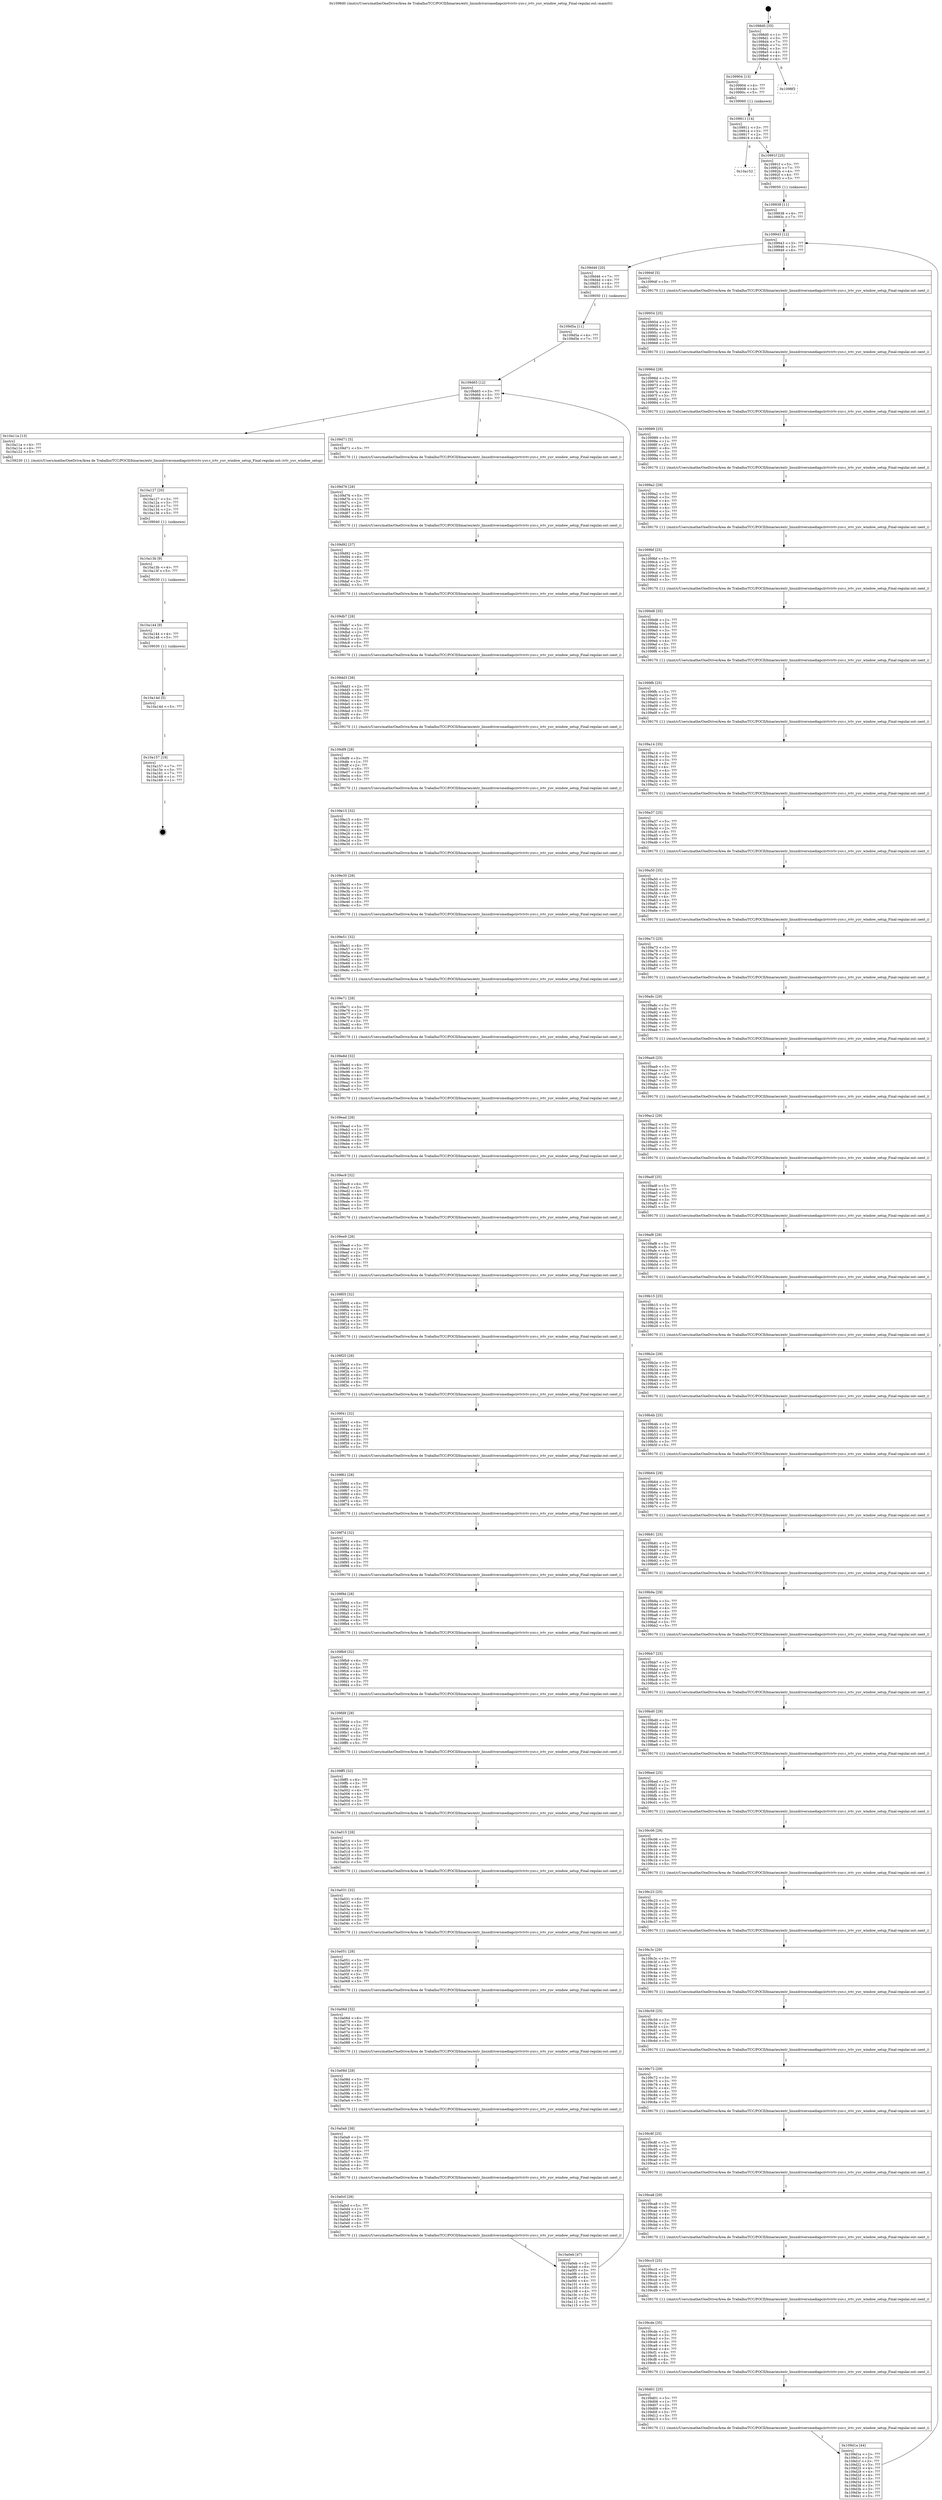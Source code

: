 digraph "0x1098d0" {
  label = "0x1098d0 (/mnt/c/Users/mathe/OneDrive/Área de Trabalho/TCC/POCII/binaries/extr_linuxdriversmediapciivtvivtv-yuv.c_ivtv_yuv_window_setup_Final-regular.out::main(0))"
  labelloc = "t"
  node[shape=record]

  Entry [label="",width=0.3,height=0.3,shape=circle,fillcolor=black,style=filled]
  "0x1098d0" [label="{
     0x1098d0 [35]\l
     | [instrs]\l
     &nbsp;&nbsp;0x1098d0 \<+1\>: ???\l
     &nbsp;&nbsp;0x1098d1 \<+3\>: ???\l
     &nbsp;&nbsp;0x1098d4 \<+7\>: ???\l
     &nbsp;&nbsp;0x1098db \<+7\>: ???\l
     &nbsp;&nbsp;0x1098e2 \<+3\>: ???\l
     &nbsp;&nbsp;0x1098e5 \<+4\>: ???\l
     &nbsp;&nbsp;0x1098e9 \<+4\>: ???\l
     &nbsp;&nbsp;0x1098ed \<+6\>: ???\l
  }"]
  "0x109904" [label="{
     0x109904 [13]\l
     | [instrs]\l
     &nbsp;&nbsp;0x109904 \<+4\>: ???\l
     &nbsp;&nbsp;0x109908 \<+4\>: ???\l
     &nbsp;&nbsp;0x10990c \<+5\>: ???\l
     | [calls]\l
     &nbsp;&nbsp;0x109060 \{1\} (unknown)\l
  }"]
  "0x1098f3" [label="{
     0x1098f3\l
  }", style=dashed]
  "0x109911" [label="{
     0x109911 [14]\l
     | [instrs]\l
     &nbsp;&nbsp;0x109911 \<+3\>: ???\l
     &nbsp;&nbsp;0x109914 \<+3\>: ???\l
     &nbsp;&nbsp;0x109917 \<+2\>: ???\l
     &nbsp;&nbsp;0x109919 \<+6\>: ???\l
  }"]
  "0x10a152" [label="{
     0x10a152\l
  }", style=dashed]
  "0x10991f" [label="{
     0x10991f [25]\l
     | [instrs]\l
     &nbsp;&nbsp;0x10991f \<+5\>: ???\l
     &nbsp;&nbsp;0x109924 \<+7\>: ???\l
     &nbsp;&nbsp;0x10992b \<+4\>: ???\l
     &nbsp;&nbsp;0x10992f \<+4\>: ???\l
     &nbsp;&nbsp;0x109933 \<+5\>: ???\l
     | [calls]\l
     &nbsp;&nbsp;0x109050 \{1\} (unknown)\l
  }"]
  Exit [label="",width=0.3,height=0.3,shape=circle,fillcolor=black,style=filled,peripheries=2]
  "0x109943" [label="{
     0x109943 [12]\l
     | [instrs]\l
     &nbsp;&nbsp;0x109943 \<+3\>: ???\l
     &nbsp;&nbsp;0x109946 \<+3\>: ???\l
     &nbsp;&nbsp;0x109949 \<+6\>: ???\l
  }"]
  "0x109d46" [label="{
     0x109d46 [20]\l
     | [instrs]\l
     &nbsp;&nbsp;0x109d46 \<+7\>: ???\l
     &nbsp;&nbsp;0x109d4d \<+4\>: ???\l
     &nbsp;&nbsp;0x109d51 \<+4\>: ???\l
     &nbsp;&nbsp;0x109d55 \<+5\>: ???\l
     | [calls]\l
     &nbsp;&nbsp;0x109050 \{1\} (unknown)\l
  }"]
  "0x10994f" [label="{
     0x10994f [5]\l
     | [instrs]\l
     &nbsp;&nbsp;0x10994f \<+5\>: ???\l
     | [calls]\l
     &nbsp;&nbsp;0x109170 \{1\} (/mnt/c/Users/mathe/OneDrive/Área de Trabalho/TCC/POCII/binaries/extr_linuxdriversmediapciivtvivtv-yuv.c_ivtv_yuv_window_setup_Final-regular.out::next_i)\l
  }"]
  "0x109954" [label="{
     0x109954 [25]\l
     | [instrs]\l
     &nbsp;&nbsp;0x109954 \<+5\>: ???\l
     &nbsp;&nbsp;0x109959 \<+1\>: ???\l
     &nbsp;&nbsp;0x10995a \<+2\>: ???\l
     &nbsp;&nbsp;0x10995c \<+6\>: ???\l
     &nbsp;&nbsp;0x109962 \<+3\>: ???\l
     &nbsp;&nbsp;0x109965 \<+3\>: ???\l
     &nbsp;&nbsp;0x109968 \<+5\>: ???\l
     | [calls]\l
     &nbsp;&nbsp;0x109170 \{1\} (/mnt/c/Users/mathe/OneDrive/Área de Trabalho/TCC/POCII/binaries/extr_linuxdriversmediapciivtvivtv-yuv.c_ivtv_yuv_window_setup_Final-regular.out::next_i)\l
  }"]
  "0x10996d" [label="{
     0x10996d [28]\l
     | [instrs]\l
     &nbsp;&nbsp;0x10996d \<+3\>: ???\l
     &nbsp;&nbsp;0x109970 \<+3\>: ???\l
     &nbsp;&nbsp;0x109973 \<+4\>: ???\l
     &nbsp;&nbsp;0x109977 \<+4\>: ???\l
     &nbsp;&nbsp;0x10997b \<+4\>: ???\l
     &nbsp;&nbsp;0x10997f \<+3\>: ???\l
     &nbsp;&nbsp;0x109982 \<+2\>: ???\l
     &nbsp;&nbsp;0x109984 \<+5\>: ???\l
     | [calls]\l
     &nbsp;&nbsp;0x109170 \{1\} (/mnt/c/Users/mathe/OneDrive/Área de Trabalho/TCC/POCII/binaries/extr_linuxdriversmediapciivtvivtv-yuv.c_ivtv_yuv_window_setup_Final-regular.out::next_i)\l
  }"]
  "0x109989" [label="{
     0x109989 [25]\l
     | [instrs]\l
     &nbsp;&nbsp;0x109989 \<+5\>: ???\l
     &nbsp;&nbsp;0x10998e \<+1\>: ???\l
     &nbsp;&nbsp;0x10998f \<+2\>: ???\l
     &nbsp;&nbsp;0x109991 \<+6\>: ???\l
     &nbsp;&nbsp;0x109997 \<+3\>: ???\l
     &nbsp;&nbsp;0x10999a \<+3\>: ???\l
     &nbsp;&nbsp;0x10999d \<+5\>: ???\l
     | [calls]\l
     &nbsp;&nbsp;0x109170 \{1\} (/mnt/c/Users/mathe/OneDrive/Área de Trabalho/TCC/POCII/binaries/extr_linuxdriversmediapciivtvivtv-yuv.c_ivtv_yuv_window_setup_Final-regular.out::next_i)\l
  }"]
  "0x1099a2" [label="{
     0x1099a2 [29]\l
     | [instrs]\l
     &nbsp;&nbsp;0x1099a2 \<+3\>: ???\l
     &nbsp;&nbsp;0x1099a5 \<+3\>: ???\l
     &nbsp;&nbsp;0x1099a8 \<+4\>: ???\l
     &nbsp;&nbsp;0x1099ac \<+4\>: ???\l
     &nbsp;&nbsp;0x1099b0 \<+4\>: ???\l
     &nbsp;&nbsp;0x1099b4 \<+3\>: ???\l
     &nbsp;&nbsp;0x1099b7 \<+3\>: ???\l
     &nbsp;&nbsp;0x1099ba \<+5\>: ???\l
     | [calls]\l
     &nbsp;&nbsp;0x109170 \{1\} (/mnt/c/Users/mathe/OneDrive/Área de Trabalho/TCC/POCII/binaries/extr_linuxdriversmediapciivtvivtv-yuv.c_ivtv_yuv_window_setup_Final-regular.out::next_i)\l
  }"]
  "0x1099bf" [label="{
     0x1099bf [25]\l
     | [instrs]\l
     &nbsp;&nbsp;0x1099bf \<+5\>: ???\l
     &nbsp;&nbsp;0x1099c4 \<+1\>: ???\l
     &nbsp;&nbsp;0x1099c5 \<+2\>: ???\l
     &nbsp;&nbsp;0x1099c7 \<+6\>: ???\l
     &nbsp;&nbsp;0x1099cd \<+3\>: ???\l
     &nbsp;&nbsp;0x1099d0 \<+3\>: ???\l
     &nbsp;&nbsp;0x1099d3 \<+5\>: ???\l
     | [calls]\l
     &nbsp;&nbsp;0x109170 \{1\} (/mnt/c/Users/mathe/OneDrive/Área de Trabalho/TCC/POCII/binaries/extr_linuxdriversmediapciivtvivtv-yuv.c_ivtv_yuv_window_setup_Final-regular.out::next_i)\l
  }"]
  "0x1099d8" [label="{
     0x1099d8 [35]\l
     | [instrs]\l
     &nbsp;&nbsp;0x1099d8 \<+2\>: ???\l
     &nbsp;&nbsp;0x1099da \<+3\>: ???\l
     &nbsp;&nbsp;0x1099dd \<+3\>: ???\l
     &nbsp;&nbsp;0x1099e0 \<+3\>: ???\l
     &nbsp;&nbsp;0x1099e3 \<+4\>: ???\l
     &nbsp;&nbsp;0x1099e7 \<+4\>: ???\l
     &nbsp;&nbsp;0x1099eb \<+4\>: ???\l
     &nbsp;&nbsp;0x1099ef \<+3\>: ???\l
     &nbsp;&nbsp;0x1099f2 \<+4\>: ???\l
     &nbsp;&nbsp;0x1099f6 \<+5\>: ???\l
     | [calls]\l
     &nbsp;&nbsp;0x109170 \{1\} (/mnt/c/Users/mathe/OneDrive/Área de Trabalho/TCC/POCII/binaries/extr_linuxdriversmediapciivtvivtv-yuv.c_ivtv_yuv_window_setup_Final-regular.out::next_i)\l
  }"]
  "0x1099fb" [label="{
     0x1099fb [25]\l
     | [instrs]\l
     &nbsp;&nbsp;0x1099fb \<+5\>: ???\l
     &nbsp;&nbsp;0x109a00 \<+1\>: ???\l
     &nbsp;&nbsp;0x109a01 \<+2\>: ???\l
     &nbsp;&nbsp;0x109a03 \<+6\>: ???\l
     &nbsp;&nbsp;0x109a09 \<+3\>: ???\l
     &nbsp;&nbsp;0x109a0c \<+3\>: ???\l
     &nbsp;&nbsp;0x109a0f \<+5\>: ???\l
     | [calls]\l
     &nbsp;&nbsp;0x109170 \{1\} (/mnt/c/Users/mathe/OneDrive/Área de Trabalho/TCC/POCII/binaries/extr_linuxdriversmediapciivtvivtv-yuv.c_ivtv_yuv_window_setup_Final-regular.out::next_i)\l
  }"]
  "0x109a14" [label="{
     0x109a14 [35]\l
     | [instrs]\l
     &nbsp;&nbsp;0x109a14 \<+2\>: ???\l
     &nbsp;&nbsp;0x109a16 \<+3\>: ???\l
     &nbsp;&nbsp;0x109a19 \<+3\>: ???\l
     &nbsp;&nbsp;0x109a1c \<+3\>: ???\l
     &nbsp;&nbsp;0x109a1f \<+4\>: ???\l
     &nbsp;&nbsp;0x109a23 \<+4\>: ???\l
     &nbsp;&nbsp;0x109a27 \<+4\>: ???\l
     &nbsp;&nbsp;0x109a2b \<+3\>: ???\l
     &nbsp;&nbsp;0x109a2e \<+4\>: ???\l
     &nbsp;&nbsp;0x109a32 \<+5\>: ???\l
     | [calls]\l
     &nbsp;&nbsp;0x109170 \{1\} (/mnt/c/Users/mathe/OneDrive/Área de Trabalho/TCC/POCII/binaries/extr_linuxdriversmediapciivtvivtv-yuv.c_ivtv_yuv_window_setup_Final-regular.out::next_i)\l
  }"]
  "0x109a37" [label="{
     0x109a37 [25]\l
     | [instrs]\l
     &nbsp;&nbsp;0x109a37 \<+5\>: ???\l
     &nbsp;&nbsp;0x109a3c \<+1\>: ???\l
     &nbsp;&nbsp;0x109a3d \<+2\>: ???\l
     &nbsp;&nbsp;0x109a3f \<+6\>: ???\l
     &nbsp;&nbsp;0x109a45 \<+3\>: ???\l
     &nbsp;&nbsp;0x109a48 \<+3\>: ???\l
     &nbsp;&nbsp;0x109a4b \<+5\>: ???\l
     | [calls]\l
     &nbsp;&nbsp;0x109170 \{1\} (/mnt/c/Users/mathe/OneDrive/Área de Trabalho/TCC/POCII/binaries/extr_linuxdriversmediapciivtvivtv-yuv.c_ivtv_yuv_window_setup_Final-regular.out::next_i)\l
  }"]
  "0x109a50" [label="{
     0x109a50 [35]\l
     | [instrs]\l
     &nbsp;&nbsp;0x109a50 \<+2\>: ???\l
     &nbsp;&nbsp;0x109a52 \<+3\>: ???\l
     &nbsp;&nbsp;0x109a55 \<+3\>: ???\l
     &nbsp;&nbsp;0x109a58 \<+3\>: ???\l
     &nbsp;&nbsp;0x109a5b \<+4\>: ???\l
     &nbsp;&nbsp;0x109a5f \<+4\>: ???\l
     &nbsp;&nbsp;0x109a63 \<+4\>: ???\l
     &nbsp;&nbsp;0x109a67 \<+3\>: ???\l
     &nbsp;&nbsp;0x109a6a \<+4\>: ???\l
     &nbsp;&nbsp;0x109a6e \<+5\>: ???\l
     | [calls]\l
     &nbsp;&nbsp;0x109170 \{1\} (/mnt/c/Users/mathe/OneDrive/Área de Trabalho/TCC/POCII/binaries/extr_linuxdriversmediapciivtvivtv-yuv.c_ivtv_yuv_window_setup_Final-regular.out::next_i)\l
  }"]
  "0x109a73" [label="{
     0x109a73 [25]\l
     | [instrs]\l
     &nbsp;&nbsp;0x109a73 \<+5\>: ???\l
     &nbsp;&nbsp;0x109a78 \<+1\>: ???\l
     &nbsp;&nbsp;0x109a79 \<+2\>: ???\l
     &nbsp;&nbsp;0x109a7b \<+6\>: ???\l
     &nbsp;&nbsp;0x109a81 \<+3\>: ???\l
     &nbsp;&nbsp;0x109a84 \<+3\>: ???\l
     &nbsp;&nbsp;0x109a87 \<+5\>: ???\l
     | [calls]\l
     &nbsp;&nbsp;0x109170 \{1\} (/mnt/c/Users/mathe/OneDrive/Área de Trabalho/TCC/POCII/binaries/extr_linuxdriversmediapciivtvivtv-yuv.c_ivtv_yuv_window_setup_Final-regular.out::next_i)\l
  }"]
  "0x109a8c" [label="{
     0x109a8c [29]\l
     | [instrs]\l
     &nbsp;&nbsp;0x109a8c \<+3\>: ???\l
     &nbsp;&nbsp;0x109a8f \<+3\>: ???\l
     &nbsp;&nbsp;0x109a92 \<+4\>: ???\l
     &nbsp;&nbsp;0x109a96 \<+4\>: ???\l
     &nbsp;&nbsp;0x109a9a \<+4\>: ???\l
     &nbsp;&nbsp;0x109a9e \<+3\>: ???\l
     &nbsp;&nbsp;0x109aa1 \<+3\>: ???\l
     &nbsp;&nbsp;0x109aa4 \<+5\>: ???\l
     | [calls]\l
     &nbsp;&nbsp;0x109170 \{1\} (/mnt/c/Users/mathe/OneDrive/Área de Trabalho/TCC/POCII/binaries/extr_linuxdriversmediapciivtvivtv-yuv.c_ivtv_yuv_window_setup_Final-regular.out::next_i)\l
  }"]
  "0x109aa9" [label="{
     0x109aa9 [25]\l
     | [instrs]\l
     &nbsp;&nbsp;0x109aa9 \<+5\>: ???\l
     &nbsp;&nbsp;0x109aae \<+1\>: ???\l
     &nbsp;&nbsp;0x109aaf \<+2\>: ???\l
     &nbsp;&nbsp;0x109ab1 \<+6\>: ???\l
     &nbsp;&nbsp;0x109ab7 \<+3\>: ???\l
     &nbsp;&nbsp;0x109aba \<+3\>: ???\l
     &nbsp;&nbsp;0x109abd \<+5\>: ???\l
     | [calls]\l
     &nbsp;&nbsp;0x109170 \{1\} (/mnt/c/Users/mathe/OneDrive/Área de Trabalho/TCC/POCII/binaries/extr_linuxdriversmediapciivtvivtv-yuv.c_ivtv_yuv_window_setup_Final-regular.out::next_i)\l
  }"]
  "0x109ac2" [label="{
     0x109ac2 [29]\l
     | [instrs]\l
     &nbsp;&nbsp;0x109ac2 \<+3\>: ???\l
     &nbsp;&nbsp;0x109ac5 \<+3\>: ???\l
     &nbsp;&nbsp;0x109ac8 \<+4\>: ???\l
     &nbsp;&nbsp;0x109acc \<+4\>: ???\l
     &nbsp;&nbsp;0x109ad0 \<+4\>: ???\l
     &nbsp;&nbsp;0x109ad4 \<+3\>: ???\l
     &nbsp;&nbsp;0x109ad7 \<+3\>: ???\l
     &nbsp;&nbsp;0x109ada \<+5\>: ???\l
     | [calls]\l
     &nbsp;&nbsp;0x109170 \{1\} (/mnt/c/Users/mathe/OneDrive/Área de Trabalho/TCC/POCII/binaries/extr_linuxdriversmediapciivtvivtv-yuv.c_ivtv_yuv_window_setup_Final-regular.out::next_i)\l
  }"]
  "0x109adf" [label="{
     0x109adf [25]\l
     | [instrs]\l
     &nbsp;&nbsp;0x109adf \<+5\>: ???\l
     &nbsp;&nbsp;0x109ae4 \<+1\>: ???\l
     &nbsp;&nbsp;0x109ae5 \<+2\>: ???\l
     &nbsp;&nbsp;0x109ae7 \<+6\>: ???\l
     &nbsp;&nbsp;0x109aed \<+3\>: ???\l
     &nbsp;&nbsp;0x109af0 \<+3\>: ???\l
     &nbsp;&nbsp;0x109af3 \<+5\>: ???\l
     | [calls]\l
     &nbsp;&nbsp;0x109170 \{1\} (/mnt/c/Users/mathe/OneDrive/Área de Trabalho/TCC/POCII/binaries/extr_linuxdriversmediapciivtvivtv-yuv.c_ivtv_yuv_window_setup_Final-regular.out::next_i)\l
  }"]
  "0x109af8" [label="{
     0x109af8 [29]\l
     | [instrs]\l
     &nbsp;&nbsp;0x109af8 \<+3\>: ???\l
     &nbsp;&nbsp;0x109afb \<+3\>: ???\l
     &nbsp;&nbsp;0x109afe \<+4\>: ???\l
     &nbsp;&nbsp;0x109b02 \<+4\>: ???\l
     &nbsp;&nbsp;0x109b06 \<+4\>: ???\l
     &nbsp;&nbsp;0x109b0a \<+3\>: ???\l
     &nbsp;&nbsp;0x109b0d \<+3\>: ???\l
     &nbsp;&nbsp;0x109b10 \<+5\>: ???\l
     | [calls]\l
     &nbsp;&nbsp;0x109170 \{1\} (/mnt/c/Users/mathe/OneDrive/Área de Trabalho/TCC/POCII/binaries/extr_linuxdriversmediapciivtvivtv-yuv.c_ivtv_yuv_window_setup_Final-regular.out::next_i)\l
  }"]
  "0x109b15" [label="{
     0x109b15 [25]\l
     | [instrs]\l
     &nbsp;&nbsp;0x109b15 \<+5\>: ???\l
     &nbsp;&nbsp;0x109b1a \<+1\>: ???\l
     &nbsp;&nbsp;0x109b1b \<+2\>: ???\l
     &nbsp;&nbsp;0x109b1d \<+6\>: ???\l
     &nbsp;&nbsp;0x109b23 \<+3\>: ???\l
     &nbsp;&nbsp;0x109b26 \<+3\>: ???\l
     &nbsp;&nbsp;0x109b29 \<+5\>: ???\l
     | [calls]\l
     &nbsp;&nbsp;0x109170 \{1\} (/mnt/c/Users/mathe/OneDrive/Área de Trabalho/TCC/POCII/binaries/extr_linuxdriversmediapciivtvivtv-yuv.c_ivtv_yuv_window_setup_Final-regular.out::next_i)\l
  }"]
  "0x109b2e" [label="{
     0x109b2e [29]\l
     | [instrs]\l
     &nbsp;&nbsp;0x109b2e \<+3\>: ???\l
     &nbsp;&nbsp;0x109b31 \<+3\>: ???\l
     &nbsp;&nbsp;0x109b34 \<+4\>: ???\l
     &nbsp;&nbsp;0x109b38 \<+4\>: ???\l
     &nbsp;&nbsp;0x109b3c \<+4\>: ???\l
     &nbsp;&nbsp;0x109b40 \<+3\>: ???\l
     &nbsp;&nbsp;0x109b43 \<+3\>: ???\l
     &nbsp;&nbsp;0x109b46 \<+5\>: ???\l
     | [calls]\l
     &nbsp;&nbsp;0x109170 \{1\} (/mnt/c/Users/mathe/OneDrive/Área de Trabalho/TCC/POCII/binaries/extr_linuxdriversmediapciivtvivtv-yuv.c_ivtv_yuv_window_setup_Final-regular.out::next_i)\l
  }"]
  "0x109b4b" [label="{
     0x109b4b [25]\l
     | [instrs]\l
     &nbsp;&nbsp;0x109b4b \<+5\>: ???\l
     &nbsp;&nbsp;0x109b50 \<+1\>: ???\l
     &nbsp;&nbsp;0x109b51 \<+2\>: ???\l
     &nbsp;&nbsp;0x109b53 \<+6\>: ???\l
     &nbsp;&nbsp;0x109b59 \<+3\>: ???\l
     &nbsp;&nbsp;0x109b5c \<+3\>: ???\l
     &nbsp;&nbsp;0x109b5f \<+5\>: ???\l
     | [calls]\l
     &nbsp;&nbsp;0x109170 \{1\} (/mnt/c/Users/mathe/OneDrive/Área de Trabalho/TCC/POCII/binaries/extr_linuxdriversmediapciivtvivtv-yuv.c_ivtv_yuv_window_setup_Final-regular.out::next_i)\l
  }"]
  "0x109b64" [label="{
     0x109b64 [29]\l
     | [instrs]\l
     &nbsp;&nbsp;0x109b64 \<+3\>: ???\l
     &nbsp;&nbsp;0x109b67 \<+3\>: ???\l
     &nbsp;&nbsp;0x109b6a \<+4\>: ???\l
     &nbsp;&nbsp;0x109b6e \<+4\>: ???\l
     &nbsp;&nbsp;0x109b72 \<+4\>: ???\l
     &nbsp;&nbsp;0x109b76 \<+3\>: ???\l
     &nbsp;&nbsp;0x109b79 \<+3\>: ???\l
     &nbsp;&nbsp;0x109b7c \<+5\>: ???\l
     | [calls]\l
     &nbsp;&nbsp;0x109170 \{1\} (/mnt/c/Users/mathe/OneDrive/Área de Trabalho/TCC/POCII/binaries/extr_linuxdriversmediapciivtvivtv-yuv.c_ivtv_yuv_window_setup_Final-regular.out::next_i)\l
  }"]
  "0x109b81" [label="{
     0x109b81 [25]\l
     | [instrs]\l
     &nbsp;&nbsp;0x109b81 \<+5\>: ???\l
     &nbsp;&nbsp;0x109b86 \<+1\>: ???\l
     &nbsp;&nbsp;0x109b87 \<+2\>: ???\l
     &nbsp;&nbsp;0x109b89 \<+6\>: ???\l
     &nbsp;&nbsp;0x109b8f \<+3\>: ???\l
     &nbsp;&nbsp;0x109b92 \<+3\>: ???\l
     &nbsp;&nbsp;0x109b95 \<+5\>: ???\l
     | [calls]\l
     &nbsp;&nbsp;0x109170 \{1\} (/mnt/c/Users/mathe/OneDrive/Área de Trabalho/TCC/POCII/binaries/extr_linuxdriversmediapciivtvivtv-yuv.c_ivtv_yuv_window_setup_Final-regular.out::next_i)\l
  }"]
  "0x109b9a" [label="{
     0x109b9a [29]\l
     | [instrs]\l
     &nbsp;&nbsp;0x109b9a \<+3\>: ???\l
     &nbsp;&nbsp;0x109b9d \<+3\>: ???\l
     &nbsp;&nbsp;0x109ba0 \<+4\>: ???\l
     &nbsp;&nbsp;0x109ba4 \<+4\>: ???\l
     &nbsp;&nbsp;0x109ba8 \<+4\>: ???\l
     &nbsp;&nbsp;0x109bac \<+3\>: ???\l
     &nbsp;&nbsp;0x109baf \<+3\>: ???\l
     &nbsp;&nbsp;0x109bb2 \<+5\>: ???\l
     | [calls]\l
     &nbsp;&nbsp;0x109170 \{1\} (/mnt/c/Users/mathe/OneDrive/Área de Trabalho/TCC/POCII/binaries/extr_linuxdriversmediapciivtvivtv-yuv.c_ivtv_yuv_window_setup_Final-regular.out::next_i)\l
  }"]
  "0x109bb7" [label="{
     0x109bb7 [25]\l
     | [instrs]\l
     &nbsp;&nbsp;0x109bb7 \<+5\>: ???\l
     &nbsp;&nbsp;0x109bbc \<+1\>: ???\l
     &nbsp;&nbsp;0x109bbd \<+2\>: ???\l
     &nbsp;&nbsp;0x109bbf \<+6\>: ???\l
     &nbsp;&nbsp;0x109bc5 \<+3\>: ???\l
     &nbsp;&nbsp;0x109bc8 \<+3\>: ???\l
     &nbsp;&nbsp;0x109bcb \<+5\>: ???\l
     | [calls]\l
     &nbsp;&nbsp;0x109170 \{1\} (/mnt/c/Users/mathe/OneDrive/Área de Trabalho/TCC/POCII/binaries/extr_linuxdriversmediapciivtvivtv-yuv.c_ivtv_yuv_window_setup_Final-regular.out::next_i)\l
  }"]
  "0x109bd0" [label="{
     0x109bd0 [29]\l
     | [instrs]\l
     &nbsp;&nbsp;0x109bd0 \<+3\>: ???\l
     &nbsp;&nbsp;0x109bd3 \<+3\>: ???\l
     &nbsp;&nbsp;0x109bd6 \<+4\>: ???\l
     &nbsp;&nbsp;0x109bda \<+4\>: ???\l
     &nbsp;&nbsp;0x109bde \<+4\>: ???\l
     &nbsp;&nbsp;0x109be2 \<+3\>: ???\l
     &nbsp;&nbsp;0x109be5 \<+3\>: ???\l
     &nbsp;&nbsp;0x109be8 \<+5\>: ???\l
     | [calls]\l
     &nbsp;&nbsp;0x109170 \{1\} (/mnt/c/Users/mathe/OneDrive/Área de Trabalho/TCC/POCII/binaries/extr_linuxdriversmediapciivtvivtv-yuv.c_ivtv_yuv_window_setup_Final-regular.out::next_i)\l
  }"]
  "0x109bed" [label="{
     0x109bed [25]\l
     | [instrs]\l
     &nbsp;&nbsp;0x109bed \<+5\>: ???\l
     &nbsp;&nbsp;0x109bf2 \<+1\>: ???\l
     &nbsp;&nbsp;0x109bf3 \<+2\>: ???\l
     &nbsp;&nbsp;0x109bf5 \<+6\>: ???\l
     &nbsp;&nbsp;0x109bfb \<+3\>: ???\l
     &nbsp;&nbsp;0x109bfe \<+3\>: ???\l
     &nbsp;&nbsp;0x109c01 \<+5\>: ???\l
     | [calls]\l
     &nbsp;&nbsp;0x109170 \{1\} (/mnt/c/Users/mathe/OneDrive/Área de Trabalho/TCC/POCII/binaries/extr_linuxdriversmediapciivtvivtv-yuv.c_ivtv_yuv_window_setup_Final-regular.out::next_i)\l
  }"]
  "0x109c06" [label="{
     0x109c06 [29]\l
     | [instrs]\l
     &nbsp;&nbsp;0x109c06 \<+3\>: ???\l
     &nbsp;&nbsp;0x109c09 \<+3\>: ???\l
     &nbsp;&nbsp;0x109c0c \<+4\>: ???\l
     &nbsp;&nbsp;0x109c10 \<+4\>: ???\l
     &nbsp;&nbsp;0x109c14 \<+4\>: ???\l
     &nbsp;&nbsp;0x109c18 \<+3\>: ???\l
     &nbsp;&nbsp;0x109c1b \<+3\>: ???\l
     &nbsp;&nbsp;0x109c1e \<+5\>: ???\l
     | [calls]\l
     &nbsp;&nbsp;0x109170 \{1\} (/mnt/c/Users/mathe/OneDrive/Área de Trabalho/TCC/POCII/binaries/extr_linuxdriversmediapciivtvivtv-yuv.c_ivtv_yuv_window_setup_Final-regular.out::next_i)\l
  }"]
  "0x109c23" [label="{
     0x109c23 [25]\l
     | [instrs]\l
     &nbsp;&nbsp;0x109c23 \<+5\>: ???\l
     &nbsp;&nbsp;0x109c28 \<+1\>: ???\l
     &nbsp;&nbsp;0x109c29 \<+2\>: ???\l
     &nbsp;&nbsp;0x109c2b \<+6\>: ???\l
     &nbsp;&nbsp;0x109c31 \<+3\>: ???\l
     &nbsp;&nbsp;0x109c34 \<+3\>: ???\l
     &nbsp;&nbsp;0x109c37 \<+5\>: ???\l
     | [calls]\l
     &nbsp;&nbsp;0x109170 \{1\} (/mnt/c/Users/mathe/OneDrive/Área de Trabalho/TCC/POCII/binaries/extr_linuxdriversmediapciivtvivtv-yuv.c_ivtv_yuv_window_setup_Final-regular.out::next_i)\l
  }"]
  "0x109c3c" [label="{
     0x109c3c [29]\l
     | [instrs]\l
     &nbsp;&nbsp;0x109c3c \<+3\>: ???\l
     &nbsp;&nbsp;0x109c3f \<+3\>: ???\l
     &nbsp;&nbsp;0x109c42 \<+4\>: ???\l
     &nbsp;&nbsp;0x109c46 \<+4\>: ???\l
     &nbsp;&nbsp;0x109c4a \<+4\>: ???\l
     &nbsp;&nbsp;0x109c4e \<+3\>: ???\l
     &nbsp;&nbsp;0x109c51 \<+3\>: ???\l
     &nbsp;&nbsp;0x109c54 \<+5\>: ???\l
     | [calls]\l
     &nbsp;&nbsp;0x109170 \{1\} (/mnt/c/Users/mathe/OneDrive/Área de Trabalho/TCC/POCII/binaries/extr_linuxdriversmediapciivtvivtv-yuv.c_ivtv_yuv_window_setup_Final-regular.out::next_i)\l
  }"]
  "0x109c59" [label="{
     0x109c59 [25]\l
     | [instrs]\l
     &nbsp;&nbsp;0x109c59 \<+5\>: ???\l
     &nbsp;&nbsp;0x109c5e \<+1\>: ???\l
     &nbsp;&nbsp;0x109c5f \<+2\>: ???\l
     &nbsp;&nbsp;0x109c61 \<+6\>: ???\l
     &nbsp;&nbsp;0x109c67 \<+3\>: ???\l
     &nbsp;&nbsp;0x109c6a \<+3\>: ???\l
     &nbsp;&nbsp;0x109c6d \<+5\>: ???\l
     | [calls]\l
     &nbsp;&nbsp;0x109170 \{1\} (/mnt/c/Users/mathe/OneDrive/Área de Trabalho/TCC/POCII/binaries/extr_linuxdriversmediapciivtvivtv-yuv.c_ivtv_yuv_window_setup_Final-regular.out::next_i)\l
  }"]
  "0x109c72" [label="{
     0x109c72 [29]\l
     | [instrs]\l
     &nbsp;&nbsp;0x109c72 \<+3\>: ???\l
     &nbsp;&nbsp;0x109c75 \<+3\>: ???\l
     &nbsp;&nbsp;0x109c78 \<+4\>: ???\l
     &nbsp;&nbsp;0x109c7c \<+4\>: ???\l
     &nbsp;&nbsp;0x109c80 \<+4\>: ???\l
     &nbsp;&nbsp;0x109c84 \<+3\>: ???\l
     &nbsp;&nbsp;0x109c87 \<+3\>: ???\l
     &nbsp;&nbsp;0x109c8a \<+5\>: ???\l
     | [calls]\l
     &nbsp;&nbsp;0x109170 \{1\} (/mnt/c/Users/mathe/OneDrive/Área de Trabalho/TCC/POCII/binaries/extr_linuxdriversmediapciivtvivtv-yuv.c_ivtv_yuv_window_setup_Final-regular.out::next_i)\l
  }"]
  "0x109c8f" [label="{
     0x109c8f [25]\l
     | [instrs]\l
     &nbsp;&nbsp;0x109c8f \<+5\>: ???\l
     &nbsp;&nbsp;0x109c94 \<+1\>: ???\l
     &nbsp;&nbsp;0x109c95 \<+2\>: ???\l
     &nbsp;&nbsp;0x109c97 \<+6\>: ???\l
     &nbsp;&nbsp;0x109c9d \<+3\>: ???\l
     &nbsp;&nbsp;0x109ca0 \<+3\>: ???\l
     &nbsp;&nbsp;0x109ca3 \<+5\>: ???\l
     | [calls]\l
     &nbsp;&nbsp;0x109170 \{1\} (/mnt/c/Users/mathe/OneDrive/Área de Trabalho/TCC/POCII/binaries/extr_linuxdriversmediapciivtvivtv-yuv.c_ivtv_yuv_window_setup_Final-regular.out::next_i)\l
  }"]
  "0x109ca8" [label="{
     0x109ca8 [29]\l
     | [instrs]\l
     &nbsp;&nbsp;0x109ca8 \<+3\>: ???\l
     &nbsp;&nbsp;0x109cab \<+3\>: ???\l
     &nbsp;&nbsp;0x109cae \<+4\>: ???\l
     &nbsp;&nbsp;0x109cb2 \<+4\>: ???\l
     &nbsp;&nbsp;0x109cb6 \<+4\>: ???\l
     &nbsp;&nbsp;0x109cba \<+3\>: ???\l
     &nbsp;&nbsp;0x109cbd \<+3\>: ???\l
     &nbsp;&nbsp;0x109cc0 \<+5\>: ???\l
     | [calls]\l
     &nbsp;&nbsp;0x109170 \{1\} (/mnt/c/Users/mathe/OneDrive/Área de Trabalho/TCC/POCII/binaries/extr_linuxdriversmediapciivtvivtv-yuv.c_ivtv_yuv_window_setup_Final-regular.out::next_i)\l
  }"]
  "0x109cc5" [label="{
     0x109cc5 [25]\l
     | [instrs]\l
     &nbsp;&nbsp;0x109cc5 \<+5\>: ???\l
     &nbsp;&nbsp;0x109cca \<+1\>: ???\l
     &nbsp;&nbsp;0x109ccb \<+2\>: ???\l
     &nbsp;&nbsp;0x109ccd \<+6\>: ???\l
     &nbsp;&nbsp;0x109cd3 \<+3\>: ???\l
     &nbsp;&nbsp;0x109cd6 \<+3\>: ???\l
     &nbsp;&nbsp;0x109cd9 \<+5\>: ???\l
     | [calls]\l
     &nbsp;&nbsp;0x109170 \{1\} (/mnt/c/Users/mathe/OneDrive/Área de Trabalho/TCC/POCII/binaries/extr_linuxdriversmediapciivtvivtv-yuv.c_ivtv_yuv_window_setup_Final-regular.out::next_i)\l
  }"]
  "0x109cde" [label="{
     0x109cde [35]\l
     | [instrs]\l
     &nbsp;&nbsp;0x109cde \<+2\>: ???\l
     &nbsp;&nbsp;0x109ce0 \<+3\>: ???\l
     &nbsp;&nbsp;0x109ce3 \<+3\>: ???\l
     &nbsp;&nbsp;0x109ce6 \<+3\>: ???\l
     &nbsp;&nbsp;0x109ce9 \<+4\>: ???\l
     &nbsp;&nbsp;0x109ced \<+4\>: ???\l
     &nbsp;&nbsp;0x109cf1 \<+4\>: ???\l
     &nbsp;&nbsp;0x109cf5 \<+3\>: ???\l
     &nbsp;&nbsp;0x109cf8 \<+4\>: ???\l
     &nbsp;&nbsp;0x109cfc \<+5\>: ???\l
     | [calls]\l
     &nbsp;&nbsp;0x109170 \{1\} (/mnt/c/Users/mathe/OneDrive/Área de Trabalho/TCC/POCII/binaries/extr_linuxdriversmediapciivtvivtv-yuv.c_ivtv_yuv_window_setup_Final-regular.out::next_i)\l
  }"]
  "0x109d01" [label="{
     0x109d01 [25]\l
     | [instrs]\l
     &nbsp;&nbsp;0x109d01 \<+5\>: ???\l
     &nbsp;&nbsp;0x109d06 \<+1\>: ???\l
     &nbsp;&nbsp;0x109d07 \<+2\>: ???\l
     &nbsp;&nbsp;0x109d09 \<+6\>: ???\l
     &nbsp;&nbsp;0x109d0f \<+3\>: ???\l
     &nbsp;&nbsp;0x109d12 \<+3\>: ???\l
     &nbsp;&nbsp;0x109d15 \<+5\>: ???\l
     | [calls]\l
     &nbsp;&nbsp;0x109170 \{1\} (/mnt/c/Users/mathe/OneDrive/Área de Trabalho/TCC/POCII/binaries/extr_linuxdriversmediapciivtvivtv-yuv.c_ivtv_yuv_window_setup_Final-regular.out::next_i)\l
  }"]
  "0x109d1a" [label="{
     0x109d1a [44]\l
     | [instrs]\l
     &nbsp;&nbsp;0x109d1a \<+2\>: ???\l
     &nbsp;&nbsp;0x109d1c \<+3\>: ???\l
     &nbsp;&nbsp;0x109d1f \<+3\>: ???\l
     &nbsp;&nbsp;0x109d22 \<+3\>: ???\l
     &nbsp;&nbsp;0x109d25 \<+4\>: ???\l
     &nbsp;&nbsp;0x109d29 \<+4\>: ???\l
     &nbsp;&nbsp;0x109d2d \<+4\>: ???\l
     &nbsp;&nbsp;0x109d31 \<+3\>: ???\l
     &nbsp;&nbsp;0x109d34 \<+4\>: ???\l
     &nbsp;&nbsp;0x109d38 \<+3\>: ???\l
     &nbsp;&nbsp;0x109d3b \<+3\>: ???\l
     &nbsp;&nbsp;0x109d3e \<+3\>: ???\l
     &nbsp;&nbsp;0x109d41 \<+5\>: ???\l
  }"]
  "0x109938" [label="{
     0x109938 [11]\l
     | [instrs]\l
     &nbsp;&nbsp;0x109938 \<+4\>: ???\l
     &nbsp;&nbsp;0x10993c \<+7\>: ???\l
  }"]
  "0x109d65" [label="{
     0x109d65 [12]\l
     | [instrs]\l
     &nbsp;&nbsp;0x109d65 \<+3\>: ???\l
     &nbsp;&nbsp;0x109d68 \<+3\>: ???\l
     &nbsp;&nbsp;0x109d6b \<+6\>: ???\l
  }"]
  "0x10a11a" [label="{
     0x10a11a [13]\l
     | [instrs]\l
     &nbsp;&nbsp;0x10a11a \<+4\>: ???\l
     &nbsp;&nbsp;0x10a11e \<+4\>: ???\l
     &nbsp;&nbsp;0x10a122 \<+5\>: ???\l
     | [calls]\l
     &nbsp;&nbsp;0x109230 \{1\} (/mnt/c/Users/mathe/OneDrive/Área de Trabalho/TCC/POCII/binaries/extr_linuxdriversmediapciivtvivtv-yuv.c_ivtv_yuv_window_setup_Final-regular.out::ivtv_yuv_window_setup)\l
  }"]
  "0x109d71" [label="{
     0x109d71 [5]\l
     | [instrs]\l
     &nbsp;&nbsp;0x109d71 \<+5\>: ???\l
     | [calls]\l
     &nbsp;&nbsp;0x109170 \{1\} (/mnt/c/Users/mathe/OneDrive/Área de Trabalho/TCC/POCII/binaries/extr_linuxdriversmediapciivtvivtv-yuv.c_ivtv_yuv_window_setup_Final-regular.out::next_i)\l
  }"]
  "0x109d76" [label="{
     0x109d76 [28]\l
     | [instrs]\l
     &nbsp;&nbsp;0x109d76 \<+5\>: ???\l
     &nbsp;&nbsp;0x109d7b \<+1\>: ???\l
     &nbsp;&nbsp;0x109d7c \<+2\>: ???\l
     &nbsp;&nbsp;0x109d7e \<+6\>: ???\l
     &nbsp;&nbsp;0x109d84 \<+3\>: ???\l
     &nbsp;&nbsp;0x109d87 \<+6\>: ???\l
     &nbsp;&nbsp;0x109d8d \<+5\>: ???\l
     | [calls]\l
     &nbsp;&nbsp;0x109170 \{1\} (/mnt/c/Users/mathe/OneDrive/Área de Trabalho/TCC/POCII/binaries/extr_linuxdriversmediapciivtvivtv-yuv.c_ivtv_yuv_window_setup_Final-regular.out::next_i)\l
  }"]
  "0x109d92" [label="{
     0x109d92 [37]\l
     | [instrs]\l
     &nbsp;&nbsp;0x109d92 \<+2\>: ???\l
     &nbsp;&nbsp;0x109d94 \<+6\>: ???\l
     &nbsp;&nbsp;0x109d9a \<+3\>: ???\l
     &nbsp;&nbsp;0x109d9d \<+3\>: ???\l
     &nbsp;&nbsp;0x109da0 \<+4\>: ???\l
     &nbsp;&nbsp;0x109da4 \<+4\>: ???\l
     &nbsp;&nbsp;0x109da8 \<+4\>: ???\l
     &nbsp;&nbsp;0x109dac \<+3\>: ???\l
     &nbsp;&nbsp;0x109daf \<+3\>: ???\l
     &nbsp;&nbsp;0x109db2 \<+5\>: ???\l
     | [calls]\l
     &nbsp;&nbsp;0x109170 \{1\} (/mnt/c/Users/mathe/OneDrive/Área de Trabalho/TCC/POCII/binaries/extr_linuxdriversmediapciivtvivtv-yuv.c_ivtv_yuv_window_setup_Final-regular.out::next_i)\l
  }"]
  "0x109db7" [label="{
     0x109db7 [28]\l
     | [instrs]\l
     &nbsp;&nbsp;0x109db7 \<+5\>: ???\l
     &nbsp;&nbsp;0x109dbc \<+1\>: ???\l
     &nbsp;&nbsp;0x109dbd \<+2\>: ???\l
     &nbsp;&nbsp;0x109dbf \<+6\>: ???\l
     &nbsp;&nbsp;0x109dc5 \<+3\>: ???\l
     &nbsp;&nbsp;0x109dc8 \<+6\>: ???\l
     &nbsp;&nbsp;0x109dce \<+5\>: ???\l
     | [calls]\l
     &nbsp;&nbsp;0x109170 \{1\} (/mnt/c/Users/mathe/OneDrive/Área de Trabalho/TCC/POCII/binaries/extr_linuxdriversmediapciivtvivtv-yuv.c_ivtv_yuv_window_setup_Final-regular.out::next_i)\l
  }"]
  "0x109dd3" [label="{
     0x109dd3 [38]\l
     | [instrs]\l
     &nbsp;&nbsp;0x109dd3 \<+2\>: ???\l
     &nbsp;&nbsp;0x109dd5 \<+6\>: ???\l
     &nbsp;&nbsp;0x109ddb \<+3\>: ???\l
     &nbsp;&nbsp;0x109dde \<+3\>: ???\l
     &nbsp;&nbsp;0x109de1 \<+4\>: ???\l
     &nbsp;&nbsp;0x109de5 \<+4\>: ???\l
     &nbsp;&nbsp;0x109de9 \<+4\>: ???\l
     &nbsp;&nbsp;0x109ded \<+3\>: ???\l
     &nbsp;&nbsp;0x109df0 \<+4\>: ???\l
     &nbsp;&nbsp;0x109df4 \<+5\>: ???\l
     | [calls]\l
     &nbsp;&nbsp;0x109170 \{1\} (/mnt/c/Users/mathe/OneDrive/Área de Trabalho/TCC/POCII/binaries/extr_linuxdriversmediapciivtvivtv-yuv.c_ivtv_yuv_window_setup_Final-regular.out::next_i)\l
  }"]
  "0x109df9" [label="{
     0x109df9 [28]\l
     | [instrs]\l
     &nbsp;&nbsp;0x109df9 \<+5\>: ???\l
     &nbsp;&nbsp;0x109dfe \<+1\>: ???\l
     &nbsp;&nbsp;0x109dff \<+2\>: ???\l
     &nbsp;&nbsp;0x109e01 \<+6\>: ???\l
     &nbsp;&nbsp;0x109e07 \<+3\>: ???\l
     &nbsp;&nbsp;0x109e0a \<+6\>: ???\l
     &nbsp;&nbsp;0x109e10 \<+5\>: ???\l
     | [calls]\l
     &nbsp;&nbsp;0x109170 \{1\} (/mnt/c/Users/mathe/OneDrive/Área de Trabalho/TCC/POCII/binaries/extr_linuxdriversmediapciivtvivtv-yuv.c_ivtv_yuv_window_setup_Final-regular.out::next_i)\l
  }"]
  "0x109e15" [label="{
     0x109e15 [32]\l
     | [instrs]\l
     &nbsp;&nbsp;0x109e15 \<+6\>: ???\l
     &nbsp;&nbsp;0x109e1b \<+3\>: ???\l
     &nbsp;&nbsp;0x109e1e \<+4\>: ???\l
     &nbsp;&nbsp;0x109e22 \<+4\>: ???\l
     &nbsp;&nbsp;0x109e26 \<+4\>: ???\l
     &nbsp;&nbsp;0x109e2a \<+3\>: ???\l
     &nbsp;&nbsp;0x109e2d \<+3\>: ???\l
     &nbsp;&nbsp;0x109e30 \<+5\>: ???\l
     | [calls]\l
     &nbsp;&nbsp;0x109170 \{1\} (/mnt/c/Users/mathe/OneDrive/Área de Trabalho/TCC/POCII/binaries/extr_linuxdriversmediapciivtvivtv-yuv.c_ivtv_yuv_window_setup_Final-regular.out::next_i)\l
  }"]
  "0x109e35" [label="{
     0x109e35 [28]\l
     | [instrs]\l
     &nbsp;&nbsp;0x109e35 \<+5\>: ???\l
     &nbsp;&nbsp;0x109e3a \<+1\>: ???\l
     &nbsp;&nbsp;0x109e3b \<+2\>: ???\l
     &nbsp;&nbsp;0x109e3d \<+6\>: ???\l
     &nbsp;&nbsp;0x109e43 \<+3\>: ???\l
     &nbsp;&nbsp;0x109e46 \<+6\>: ???\l
     &nbsp;&nbsp;0x109e4c \<+5\>: ???\l
     | [calls]\l
     &nbsp;&nbsp;0x109170 \{1\} (/mnt/c/Users/mathe/OneDrive/Área de Trabalho/TCC/POCII/binaries/extr_linuxdriversmediapciivtvivtv-yuv.c_ivtv_yuv_window_setup_Final-regular.out::next_i)\l
  }"]
  "0x109e51" [label="{
     0x109e51 [32]\l
     | [instrs]\l
     &nbsp;&nbsp;0x109e51 \<+6\>: ???\l
     &nbsp;&nbsp;0x109e57 \<+3\>: ???\l
     &nbsp;&nbsp;0x109e5a \<+4\>: ???\l
     &nbsp;&nbsp;0x109e5e \<+4\>: ???\l
     &nbsp;&nbsp;0x109e62 \<+4\>: ???\l
     &nbsp;&nbsp;0x109e66 \<+3\>: ???\l
     &nbsp;&nbsp;0x109e69 \<+3\>: ???\l
     &nbsp;&nbsp;0x109e6c \<+5\>: ???\l
     | [calls]\l
     &nbsp;&nbsp;0x109170 \{1\} (/mnt/c/Users/mathe/OneDrive/Área de Trabalho/TCC/POCII/binaries/extr_linuxdriversmediapciivtvivtv-yuv.c_ivtv_yuv_window_setup_Final-regular.out::next_i)\l
  }"]
  "0x109e71" [label="{
     0x109e71 [28]\l
     | [instrs]\l
     &nbsp;&nbsp;0x109e71 \<+5\>: ???\l
     &nbsp;&nbsp;0x109e76 \<+1\>: ???\l
     &nbsp;&nbsp;0x109e77 \<+2\>: ???\l
     &nbsp;&nbsp;0x109e79 \<+6\>: ???\l
     &nbsp;&nbsp;0x109e7f \<+3\>: ???\l
     &nbsp;&nbsp;0x109e82 \<+6\>: ???\l
     &nbsp;&nbsp;0x109e88 \<+5\>: ???\l
     | [calls]\l
     &nbsp;&nbsp;0x109170 \{1\} (/mnt/c/Users/mathe/OneDrive/Área de Trabalho/TCC/POCII/binaries/extr_linuxdriversmediapciivtvivtv-yuv.c_ivtv_yuv_window_setup_Final-regular.out::next_i)\l
  }"]
  "0x109e8d" [label="{
     0x109e8d [32]\l
     | [instrs]\l
     &nbsp;&nbsp;0x109e8d \<+6\>: ???\l
     &nbsp;&nbsp;0x109e93 \<+3\>: ???\l
     &nbsp;&nbsp;0x109e96 \<+4\>: ???\l
     &nbsp;&nbsp;0x109e9a \<+4\>: ???\l
     &nbsp;&nbsp;0x109e9e \<+4\>: ???\l
     &nbsp;&nbsp;0x109ea2 \<+3\>: ???\l
     &nbsp;&nbsp;0x109ea5 \<+3\>: ???\l
     &nbsp;&nbsp;0x109ea8 \<+5\>: ???\l
     | [calls]\l
     &nbsp;&nbsp;0x109170 \{1\} (/mnt/c/Users/mathe/OneDrive/Área de Trabalho/TCC/POCII/binaries/extr_linuxdriversmediapciivtvivtv-yuv.c_ivtv_yuv_window_setup_Final-regular.out::next_i)\l
  }"]
  "0x109ead" [label="{
     0x109ead [28]\l
     | [instrs]\l
     &nbsp;&nbsp;0x109ead \<+5\>: ???\l
     &nbsp;&nbsp;0x109eb2 \<+1\>: ???\l
     &nbsp;&nbsp;0x109eb3 \<+2\>: ???\l
     &nbsp;&nbsp;0x109eb5 \<+6\>: ???\l
     &nbsp;&nbsp;0x109ebb \<+3\>: ???\l
     &nbsp;&nbsp;0x109ebe \<+6\>: ???\l
     &nbsp;&nbsp;0x109ec4 \<+5\>: ???\l
     | [calls]\l
     &nbsp;&nbsp;0x109170 \{1\} (/mnt/c/Users/mathe/OneDrive/Área de Trabalho/TCC/POCII/binaries/extr_linuxdriversmediapciivtvivtv-yuv.c_ivtv_yuv_window_setup_Final-regular.out::next_i)\l
  }"]
  "0x109ec9" [label="{
     0x109ec9 [32]\l
     | [instrs]\l
     &nbsp;&nbsp;0x109ec9 \<+6\>: ???\l
     &nbsp;&nbsp;0x109ecf \<+3\>: ???\l
     &nbsp;&nbsp;0x109ed2 \<+4\>: ???\l
     &nbsp;&nbsp;0x109ed6 \<+4\>: ???\l
     &nbsp;&nbsp;0x109eda \<+4\>: ???\l
     &nbsp;&nbsp;0x109ede \<+3\>: ???\l
     &nbsp;&nbsp;0x109ee1 \<+3\>: ???\l
     &nbsp;&nbsp;0x109ee4 \<+5\>: ???\l
     | [calls]\l
     &nbsp;&nbsp;0x109170 \{1\} (/mnt/c/Users/mathe/OneDrive/Área de Trabalho/TCC/POCII/binaries/extr_linuxdriversmediapciivtvivtv-yuv.c_ivtv_yuv_window_setup_Final-regular.out::next_i)\l
  }"]
  "0x109ee9" [label="{
     0x109ee9 [28]\l
     | [instrs]\l
     &nbsp;&nbsp;0x109ee9 \<+5\>: ???\l
     &nbsp;&nbsp;0x109eee \<+1\>: ???\l
     &nbsp;&nbsp;0x109eef \<+2\>: ???\l
     &nbsp;&nbsp;0x109ef1 \<+6\>: ???\l
     &nbsp;&nbsp;0x109ef7 \<+3\>: ???\l
     &nbsp;&nbsp;0x109efa \<+6\>: ???\l
     &nbsp;&nbsp;0x109f00 \<+5\>: ???\l
     | [calls]\l
     &nbsp;&nbsp;0x109170 \{1\} (/mnt/c/Users/mathe/OneDrive/Área de Trabalho/TCC/POCII/binaries/extr_linuxdriversmediapciivtvivtv-yuv.c_ivtv_yuv_window_setup_Final-regular.out::next_i)\l
  }"]
  "0x109f05" [label="{
     0x109f05 [32]\l
     | [instrs]\l
     &nbsp;&nbsp;0x109f05 \<+6\>: ???\l
     &nbsp;&nbsp;0x109f0b \<+3\>: ???\l
     &nbsp;&nbsp;0x109f0e \<+4\>: ???\l
     &nbsp;&nbsp;0x109f12 \<+4\>: ???\l
     &nbsp;&nbsp;0x109f16 \<+4\>: ???\l
     &nbsp;&nbsp;0x109f1a \<+3\>: ???\l
     &nbsp;&nbsp;0x109f1d \<+3\>: ???\l
     &nbsp;&nbsp;0x109f20 \<+5\>: ???\l
     | [calls]\l
     &nbsp;&nbsp;0x109170 \{1\} (/mnt/c/Users/mathe/OneDrive/Área de Trabalho/TCC/POCII/binaries/extr_linuxdriversmediapciivtvivtv-yuv.c_ivtv_yuv_window_setup_Final-regular.out::next_i)\l
  }"]
  "0x109f25" [label="{
     0x109f25 [28]\l
     | [instrs]\l
     &nbsp;&nbsp;0x109f25 \<+5\>: ???\l
     &nbsp;&nbsp;0x109f2a \<+1\>: ???\l
     &nbsp;&nbsp;0x109f2b \<+2\>: ???\l
     &nbsp;&nbsp;0x109f2d \<+6\>: ???\l
     &nbsp;&nbsp;0x109f33 \<+3\>: ???\l
     &nbsp;&nbsp;0x109f36 \<+6\>: ???\l
     &nbsp;&nbsp;0x109f3c \<+5\>: ???\l
     | [calls]\l
     &nbsp;&nbsp;0x109170 \{1\} (/mnt/c/Users/mathe/OneDrive/Área de Trabalho/TCC/POCII/binaries/extr_linuxdriversmediapciivtvivtv-yuv.c_ivtv_yuv_window_setup_Final-regular.out::next_i)\l
  }"]
  "0x109f41" [label="{
     0x109f41 [32]\l
     | [instrs]\l
     &nbsp;&nbsp;0x109f41 \<+6\>: ???\l
     &nbsp;&nbsp;0x109f47 \<+3\>: ???\l
     &nbsp;&nbsp;0x109f4a \<+4\>: ???\l
     &nbsp;&nbsp;0x109f4e \<+4\>: ???\l
     &nbsp;&nbsp;0x109f52 \<+4\>: ???\l
     &nbsp;&nbsp;0x109f56 \<+3\>: ???\l
     &nbsp;&nbsp;0x109f59 \<+3\>: ???\l
     &nbsp;&nbsp;0x109f5c \<+5\>: ???\l
     | [calls]\l
     &nbsp;&nbsp;0x109170 \{1\} (/mnt/c/Users/mathe/OneDrive/Área de Trabalho/TCC/POCII/binaries/extr_linuxdriversmediapciivtvivtv-yuv.c_ivtv_yuv_window_setup_Final-regular.out::next_i)\l
  }"]
  "0x109f61" [label="{
     0x109f61 [28]\l
     | [instrs]\l
     &nbsp;&nbsp;0x109f61 \<+5\>: ???\l
     &nbsp;&nbsp;0x109f66 \<+1\>: ???\l
     &nbsp;&nbsp;0x109f67 \<+2\>: ???\l
     &nbsp;&nbsp;0x109f69 \<+6\>: ???\l
     &nbsp;&nbsp;0x109f6f \<+3\>: ???\l
     &nbsp;&nbsp;0x109f72 \<+6\>: ???\l
     &nbsp;&nbsp;0x109f78 \<+5\>: ???\l
     | [calls]\l
     &nbsp;&nbsp;0x109170 \{1\} (/mnt/c/Users/mathe/OneDrive/Área de Trabalho/TCC/POCII/binaries/extr_linuxdriversmediapciivtvivtv-yuv.c_ivtv_yuv_window_setup_Final-regular.out::next_i)\l
  }"]
  "0x109f7d" [label="{
     0x109f7d [32]\l
     | [instrs]\l
     &nbsp;&nbsp;0x109f7d \<+6\>: ???\l
     &nbsp;&nbsp;0x109f83 \<+3\>: ???\l
     &nbsp;&nbsp;0x109f86 \<+4\>: ???\l
     &nbsp;&nbsp;0x109f8a \<+4\>: ???\l
     &nbsp;&nbsp;0x109f8e \<+4\>: ???\l
     &nbsp;&nbsp;0x109f92 \<+3\>: ???\l
     &nbsp;&nbsp;0x109f95 \<+3\>: ???\l
     &nbsp;&nbsp;0x109f98 \<+5\>: ???\l
     | [calls]\l
     &nbsp;&nbsp;0x109170 \{1\} (/mnt/c/Users/mathe/OneDrive/Área de Trabalho/TCC/POCII/binaries/extr_linuxdriversmediapciivtvivtv-yuv.c_ivtv_yuv_window_setup_Final-regular.out::next_i)\l
  }"]
  "0x109f9d" [label="{
     0x109f9d [28]\l
     | [instrs]\l
     &nbsp;&nbsp;0x109f9d \<+5\>: ???\l
     &nbsp;&nbsp;0x109fa2 \<+1\>: ???\l
     &nbsp;&nbsp;0x109fa3 \<+2\>: ???\l
     &nbsp;&nbsp;0x109fa5 \<+6\>: ???\l
     &nbsp;&nbsp;0x109fab \<+3\>: ???\l
     &nbsp;&nbsp;0x109fae \<+6\>: ???\l
     &nbsp;&nbsp;0x109fb4 \<+5\>: ???\l
     | [calls]\l
     &nbsp;&nbsp;0x109170 \{1\} (/mnt/c/Users/mathe/OneDrive/Área de Trabalho/TCC/POCII/binaries/extr_linuxdriversmediapciivtvivtv-yuv.c_ivtv_yuv_window_setup_Final-regular.out::next_i)\l
  }"]
  "0x109fb9" [label="{
     0x109fb9 [32]\l
     | [instrs]\l
     &nbsp;&nbsp;0x109fb9 \<+6\>: ???\l
     &nbsp;&nbsp;0x109fbf \<+3\>: ???\l
     &nbsp;&nbsp;0x109fc2 \<+4\>: ???\l
     &nbsp;&nbsp;0x109fc6 \<+4\>: ???\l
     &nbsp;&nbsp;0x109fca \<+4\>: ???\l
     &nbsp;&nbsp;0x109fce \<+3\>: ???\l
     &nbsp;&nbsp;0x109fd1 \<+3\>: ???\l
     &nbsp;&nbsp;0x109fd4 \<+5\>: ???\l
     | [calls]\l
     &nbsp;&nbsp;0x109170 \{1\} (/mnt/c/Users/mathe/OneDrive/Área de Trabalho/TCC/POCII/binaries/extr_linuxdriversmediapciivtvivtv-yuv.c_ivtv_yuv_window_setup_Final-regular.out::next_i)\l
  }"]
  "0x109fd9" [label="{
     0x109fd9 [28]\l
     | [instrs]\l
     &nbsp;&nbsp;0x109fd9 \<+5\>: ???\l
     &nbsp;&nbsp;0x109fde \<+1\>: ???\l
     &nbsp;&nbsp;0x109fdf \<+2\>: ???\l
     &nbsp;&nbsp;0x109fe1 \<+6\>: ???\l
     &nbsp;&nbsp;0x109fe7 \<+3\>: ???\l
     &nbsp;&nbsp;0x109fea \<+6\>: ???\l
     &nbsp;&nbsp;0x109ff0 \<+5\>: ???\l
     | [calls]\l
     &nbsp;&nbsp;0x109170 \{1\} (/mnt/c/Users/mathe/OneDrive/Área de Trabalho/TCC/POCII/binaries/extr_linuxdriversmediapciivtvivtv-yuv.c_ivtv_yuv_window_setup_Final-regular.out::next_i)\l
  }"]
  "0x109ff5" [label="{
     0x109ff5 [32]\l
     | [instrs]\l
     &nbsp;&nbsp;0x109ff5 \<+6\>: ???\l
     &nbsp;&nbsp;0x109ffb \<+3\>: ???\l
     &nbsp;&nbsp;0x109ffe \<+4\>: ???\l
     &nbsp;&nbsp;0x10a002 \<+4\>: ???\l
     &nbsp;&nbsp;0x10a006 \<+4\>: ???\l
     &nbsp;&nbsp;0x10a00a \<+3\>: ???\l
     &nbsp;&nbsp;0x10a00d \<+3\>: ???\l
     &nbsp;&nbsp;0x10a010 \<+5\>: ???\l
     | [calls]\l
     &nbsp;&nbsp;0x109170 \{1\} (/mnt/c/Users/mathe/OneDrive/Área de Trabalho/TCC/POCII/binaries/extr_linuxdriversmediapciivtvivtv-yuv.c_ivtv_yuv_window_setup_Final-regular.out::next_i)\l
  }"]
  "0x10a015" [label="{
     0x10a015 [28]\l
     | [instrs]\l
     &nbsp;&nbsp;0x10a015 \<+5\>: ???\l
     &nbsp;&nbsp;0x10a01a \<+1\>: ???\l
     &nbsp;&nbsp;0x10a01b \<+2\>: ???\l
     &nbsp;&nbsp;0x10a01d \<+6\>: ???\l
     &nbsp;&nbsp;0x10a023 \<+3\>: ???\l
     &nbsp;&nbsp;0x10a026 \<+6\>: ???\l
     &nbsp;&nbsp;0x10a02c \<+5\>: ???\l
     | [calls]\l
     &nbsp;&nbsp;0x109170 \{1\} (/mnt/c/Users/mathe/OneDrive/Área de Trabalho/TCC/POCII/binaries/extr_linuxdriversmediapciivtvivtv-yuv.c_ivtv_yuv_window_setup_Final-regular.out::next_i)\l
  }"]
  "0x10a031" [label="{
     0x10a031 [32]\l
     | [instrs]\l
     &nbsp;&nbsp;0x10a031 \<+6\>: ???\l
     &nbsp;&nbsp;0x10a037 \<+3\>: ???\l
     &nbsp;&nbsp;0x10a03a \<+4\>: ???\l
     &nbsp;&nbsp;0x10a03e \<+4\>: ???\l
     &nbsp;&nbsp;0x10a042 \<+4\>: ???\l
     &nbsp;&nbsp;0x10a046 \<+3\>: ???\l
     &nbsp;&nbsp;0x10a049 \<+3\>: ???\l
     &nbsp;&nbsp;0x10a04c \<+5\>: ???\l
     | [calls]\l
     &nbsp;&nbsp;0x109170 \{1\} (/mnt/c/Users/mathe/OneDrive/Área de Trabalho/TCC/POCII/binaries/extr_linuxdriversmediapciivtvivtv-yuv.c_ivtv_yuv_window_setup_Final-regular.out::next_i)\l
  }"]
  "0x10a051" [label="{
     0x10a051 [28]\l
     | [instrs]\l
     &nbsp;&nbsp;0x10a051 \<+5\>: ???\l
     &nbsp;&nbsp;0x10a056 \<+1\>: ???\l
     &nbsp;&nbsp;0x10a057 \<+2\>: ???\l
     &nbsp;&nbsp;0x10a059 \<+6\>: ???\l
     &nbsp;&nbsp;0x10a05f \<+3\>: ???\l
     &nbsp;&nbsp;0x10a062 \<+6\>: ???\l
     &nbsp;&nbsp;0x10a068 \<+5\>: ???\l
     | [calls]\l
     &nbsp;&nbsp;0x109170 \{1\} (/mnt/c/Users/mathe/OneDrive/Área de Trabalho/TCC/POCII/binaries/extr_linuxdriversmediapciivtvivtv-yuv.c_ivtv_yuv_window_setup_Final-regular.out::next_i)\l
  }"]
  "0x10a06d" [label="{
     0x10a06d [32]\l
     | [instrs]\l
     &nbsp;&nbsp;0x10a06d \<+6\>: ???\l
     &nbsp;&nbsp;0x10a073 \<+3\>: ???\l
     &nbsp;&nbsp;0x10a076 \<+4\>: ???\l
     &nbsp;&nbsp;0x10a07a \<+4\>: ???\l
     &nbsp;&nbsp;0x10a07e \<+4\>: ???\l
     &nbsp;&nbsp;0x10a082 \<+3\>: ???\l
     &nbsp;&nbsp;0x10a085 \<+3\>: ???\l
     &nbsp;&nbsp;0x10a088 \<+5\>: ???\l
     | [calls]\l
     &nbsp;&nbsp;0x109170 \{1\} (/mnt/c/Users/mathe/OneDrive/Área de Trabalho/TCC/POCII/binaries/extr_linuxdriversmediapciivtvivtv-yuv.c_ivtv_yuv_window_setup_Final-regular.out::next_i)\l
  }"]
  "0x10a08d" [label="{
     0x10a08d [28]\l
     | [instrs]\l
     &nbsp;&nbsp;0x10a08d \<+5\>: ???\l
     &nbsp;&nbsp;0x10a092 \<+1\>: ???\l
     &nbsp;&nbsp;0x10a093 \<+2\>: ???\l
     &nbsp;&nbsp;0x10a095 \<+6\>: ???\l
     &nbsp;&nbsp;0x10a09b \<+3\>: ???\l
     &nbsp;&nbsp;0x10a09e \<+6\>: ???\l
     &nbsp;&nbsp;0x10a0a4 \<+5\>: ???\l
     | [calls]\l
     &nbsp;&nbsp;0x109170 \{1\} (/mnt/c/Users/mathe/OneDrive/Área de Trabalho/TCC/POCII/binaries/extr_linuxdriversmediapciivtvivtv-yuv.c_ivtv_yuv_window_setup_Final-regular.out::next_i)\l
  }"]
  "0x10a0a9" [label="{
     0x10a0a9 [38]\l
     | [instrs]\l
     &nbsp;&nbsp;0x10a0a9 \<+2\>: ???\l
     &nbsp;&nbsp;0x10a0ab \<+6\>: ???\l
     &nbsp;&nbsp;0x10a0b1 \<+3\>: ???\l
     &nbsp;&nbsp;0x10a0b4 \<+3\>: ???\l
     &nbsp;&nbsp;0x10a0b7 \<+4\>: ???\l
     &nbsp;&nbsp;0x10a0bb \<+4\>: ???\l
     &nbsp;&nbsp;0x10a0bf \<+4\>: ???\l
     &nbsp;&nbsp;0x10a0c3 \<+3\>: ???\l
     &nbsp;&nbsp;0x10a0c6 \<+4\>: ???\l
     &nbsp;&nbsp;0x10a0ca \<+5\>: ???\l
     | [calls]\l
     &nbsp;&nbsp;0x109170 \{1\} (/mnt/c/Users/mathe/OneDrive/Área de Trabalho/TCC/POCII/binaries/extr_linuxdriversmediapciivtvivtv-yuv.c_ivtv_yuv_window_setup_Final-regular.out::next_i)\l
  }"]
  "0x10a0cf" [label="{
     0x10a0cf [28]\l
     | [instrs]\l
     &nbsp;&nbsp;0x10a0cf \<+5\>: ???\l
     &nbsp;&nbsp;0x10a0d4 \<+1\>: ???\l
     &nbsp;&nbsp;0x10a0d5 \<+2\>: ???\l
     &nbsp;&nbsp;0x10a0d7 \<+6\>: ???\l
     &nbsp;&nbsp;0x10a0dd \<+3\>: ???\l
     &nbsp;&nbsp;0x10a0e0 \<+6\>: ???\l
     &nbsp;&nbsp;0x10a0e6 \<+5\>: ???\l
     | [calls]\l
     &nbsp;&nbsp;0x109170 \{1\} (/mnt/c/Users/mathe/OneDrive/Área de Trabalho/TCC/POCII/binaries/extr_linuxdriversmediapciivtvivtv-yuv.c_ivtv_yuv_window_setup_Final-regular.out::next_i)\l
  }"]
  "0x10a0eb" [label="{
     0x10a0eb [47]\l
     | [instrs]\l
     &nbsp;&nbsp;0x10a0eb \<+2\>: ???\l
     &nbsp;&nbsp;0x10a0ed \<+6\>: ???\l
     &nbsp;&nbsp;0x10a0f3 \<+3\>: ???\l
     &nbsp;&nbsp;0x10a0f6 \<+3\>: ???\l
     &nbsp;&nbsp;0x10a0f9 \<+4\>: ???\l
     &nbsp;&nbsp;0x10a0fd \<+4\>: ???\l
     &nbsp;&nbsp;0x10a101 \<+4\>: ???\l
     &nbsp;&nbsp;0x10a105 \<+3\>: ???\l
     &nbsp;&nbsp;0x10a108 \<+4\>: ???\l
     &nbsp;&nbsp;0x10a10c \<+3\>: ???\l
     &nbsp;&nbsp;0x10a10f \<+3\>: ???\l
     &nbsp;&nbsp;0x10a112 \<+3\>: ???\l
     &nbsp;&nbsp;0x10a115 \<+5\>: ???\l
  }"]
  "0x109d5a" [label="{
     0x109d5a [11]\l
     | [instrs]\l
     &nbsp;&nbsp;0x109d5a \<+4\>: ???\l
     &nbsp;&nbsp;0x109d5e \<+7\>: ???\l
  }"]
  "0x10a127" [label="{
     0x10a127 [20]\l
     | [instrs]\l
     &nbsp;&nbsp;0x10a127 \<+3\>: ???\l
     &nbsp;&nbsp;0x10a12a \<+3\>: ???\l
     &nbsp;&nbsp;0x10a12d \<+7\>: ???\l
     &nbsp;&nbsp;0x10a134 \<+2\>: ???\l
     &nbsp;&nbsp;0x10a136 \<+5\>: ???\l
     | [calls]\l
     &nbsp;&nbsp;0x109040 \{1\} (unknown)\l
  }"]
  "0x10a13b" [label="{
     0x10a13b [9]\l
     | [instrs]\l
     &nbsp;&nbsp;0x10a13b \<+4\>: ???\l
     &nbsp;&nbsp;0x10a13f \<+5\>: ???\l
     | [calls]\l
     &nbsp;&nbsp;0x109030 \{1\} (unknown)\l
  }"]
  "0x10a144" [label="{
     0x10a144 [9]\l
     | [instrs]\l
     &nbsp;&nbsp;0x10a144 \<+4\>: ???\l
     &nbsp;&nbsp;0x10a148 \<+5\>: ???\l
     | [calls]\l
     &nbsp;&nbsp;0x109030 \{1\} (unknown)\l
  }"]
  "0x10a14d" [label="{
     0x10a14d [5]\l
     | [instrs]\l
     &nbsp;&nbsp;0x10a14d \<+5\>: ???\l
  }"]
  "0x10a157" [label="{
     0x10a157 [19]\l
     | [instrs]\l
     &nbsp;&nbsp;0x10a157 \<+7\>: ???\l
     &nbsp;&nbsp;0x10a15e \<+3\>: ???\l
     &nbsp;&nbsp;0x10a161 \<+7\>: ???\l
     &nbsp;&nbsp;0x10a168 \<+1\>: ???\l
     &nbsp;&nbsp;0x10a169 \<+1\>: ???\l
  }"]
  Entry -> "0x1098d0" [label=" 1"]
  "0x1098d0" -> "0x109904" [label=" 1"]
  "0x1098d0" -> "0x1098f3" [label=" 0"]
  "0x109904" -> "0x109911" [label=" 1"]
  "0x109911" -> "0x10a152" [label=" 0"]
  "0x109911" -> "0x10991f" [label=" 1"]
  "0x10a157" -> Exit [label=" 1"]
  "0x10991f" -> "0x109938" [label=" 1"]
  "0x109943" -> "0x109d46" [label=" 1"]
  "0x109943" -> "0x10994f" [label=" 1"]
  "0x10994f" -> "0x109954" [label=" 1"]
  "0x109954" -> "0x10996d" [label=" 1"]
  "0x10996d" -> "0x109989" [label=" 1"]
  "0x109989" -> "0x1099a2" [label=" 1"]
  "0x1099a2" -> "0x1099bf" [label=" 1"]
  "0x1099bf" -> "0x1099d8" [label=" 1"]
  "0x1099d8" -> "0x1099fb" [label=" 1"]
  "0x1099fb" -> "0x109a14" [label=" 1"]
  "0x109a14" -> "0x109a37" [label=" 1"]
  "0x109a37" -> "0x109a50" [label=" 1"]
  "0x109a50" -> "0x109a73" [label=" 1"]
  "0x109a73" -> "0x109a8c" [label=" 1"]
  "0x109a8c" -> "0x109aa9" [label=" 1"]
  "0x109aa9" -> "0x109ac2" [label=" 1"]
  "0x109ac2" -> "0x109adf" [label=" 1"]
  "0x109adf" -> "0x109af8" [label=" 1"]
  "0x109af8" -> "0x109b15" [label=" 1"]
  "0x109b15" -> "0x109b2e" [label=" 1"]
  "0x109b2e" -> "0x109b4b" [label=" 1"]
  "0x109b4b" -> "0x109b64" [label=" 1"]
  "0x109b64" -> "0x109b81" [label=" 1"]
  "0x109b81" -> "0x109b9a" [label=" 1"]
  "0x109b9a" -> "0x109bb7" [label=" 1"]
  "0x109bb7" -> "0x109bd0" [label=" 1"]
  "0x109bd0" -> "0x109bed" [label=" 1"]
  "0x109bed" -> "0x109c06" [label=" 1"]
  "0x109c06" -> "0x109c23" [label=" 1"]
  "0x109c23" -> "0x109c3c" [label=" 1"]
  "0x109c3c" -> "0x109c59" [label=" 1"]
  "0x109c59" -> "0x109c72" [label=" 1"]
  "0x109c72" -> "0x109c8f" [label=" 1"]
  "0x109c8f" -> "0x109ca8" [label=" 1"]
  "0x109ca8" -> "0x109cc5" [label=" 1"]
  "0x109cc5" -> "0x109cde" [label=" 1"]
  "0x109cde" -> "0x109d01" [label=" 1"]
  "0x109d01" -> "0x109d1a" [label=" 1"]
  "0x109938" -> "0x109943" [label=" 1"]
  "0x109d1a" -> "0x109943" [label=" 1"]
  "0x109d46" -> "0x109d5a" [label=" 1"]
  "0x109d65" -> "0x10a11a" [label=" 1"]
  "0x109d65" -> "0x109d71" [label=" 1"]
  "0x109d71" -> "0x109d76" [label=" 1"]
  "0x109d76" -> "0x109d92" [label=" 1"]
  "0x109d92" -> "0x109db7" [label=" 1"]
  "0x109db7" -> "0x109dd3" [label=" 1"]
  "0x109dd3" -> "0x109df9" [label=" 1"]
  "0x109df9" -> "0x109e15" [label=" 1"]
  "0x109e15" -> "0x109e35" [label=" 1"]
  "0x109e35" -> "0x109e51" [label=" 1"]
  "0x109e51" -> "0x109e71" [label=" 1"]
  "0x109e71" -> "0x109e8d" [label=" 1"]
  "0x109e8d" -> "0x109ead" [label=" 1"]
  "0x109ead" -> "0x109ec9" [label=" 1"]
  "0x109ec9" -> "0x109ee9" [label=" 1"]
  "0x109ee9" -> "0x109f05" [label=" 1"]
  "0x109f05" -> "0x109f25" [label=" 1"]
  "0x109f25" -> "0x109f41" [label=" 1"]
  "0x109f41" -> "0x109f61" [label=" 1"]
  "0x109f61" -> "0x109f7d" [label=" 1"]
  "0x109f7d" -> "0x109f9d" [label=" 1"]
  "0x109f9d" -> "0x109fb9" [label=" 1"]
  "0x109fb9" -> "0x109fd9" [label=" 1"]
  "0x109fd9" -> "0x109ff5" [label=" 1"]
  "0x109ff5" -> "0x10a015" [label=" 1"]
  "0x10a015" -> "0x10a031" [label=" 1"]
  "0x10a031" -> "0x10a051" [label=" 1"]
  "0x10a051" -> "0x10a06d" [label=" 1"]
  "0x10a06d" -> "0x10a08d" [label=" 1"]
  "0x10a08d" -> "0x10a0a9" [label=" 1"]
  "0x10a0a9" -> "0x10a0cf" [label=" 1"]
  "0x10a0cf" -> "0x10a0eb" [label=" 1"]
  "0x109d5a" -> "0x109d65" [label=" 1"]
  "0x10a0eb" -> "0x109d65" [label=" 1"]
  "0x10a11a" -> "0x10a127" [label=" 1"]
  "0x10a127" -> "0x10a13b" [label=" 1"]
  "0x10a13b" -> "0x10a144" [label=" 1"]
  "0x10a144" -> "0x10a14d" [label=" 1"]
  "0x10a14d" -> "0x10a157" [label=" 1"]
}
